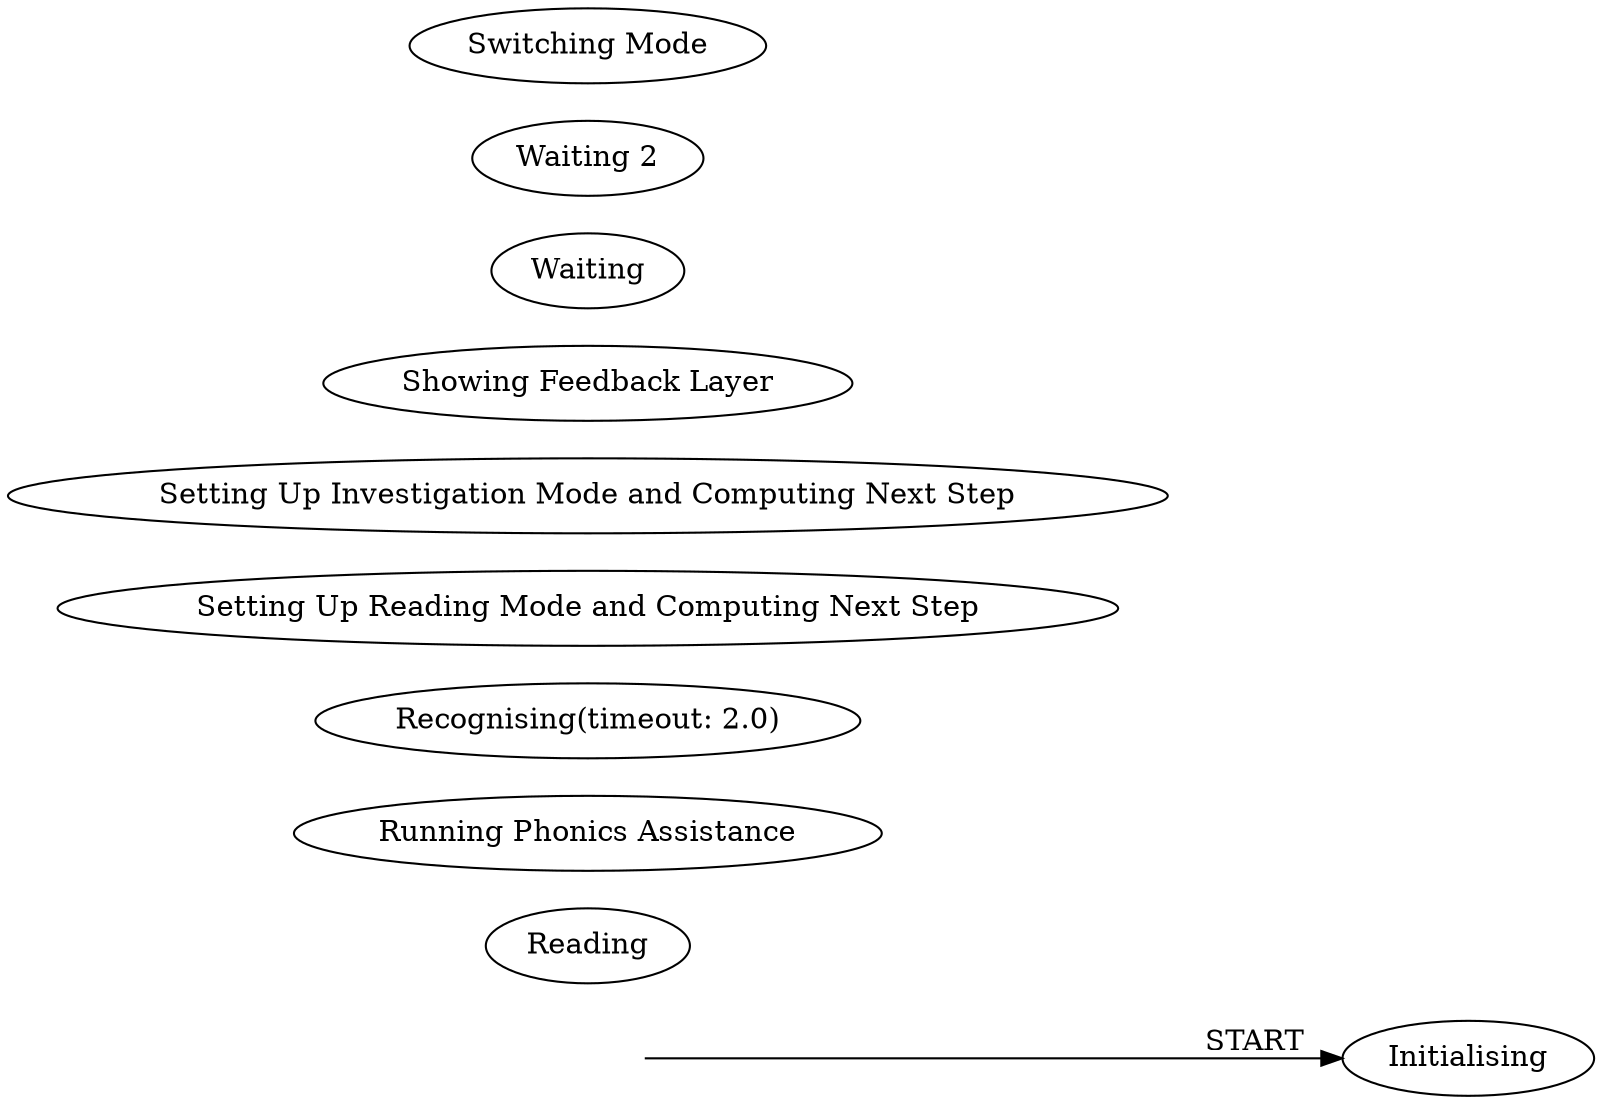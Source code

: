 digraph {
    graph [rankdir=LR]

    0 [label="", shape=plaintext]
    0 -> 1 [label="START"]

    1 [label="Initialising"]
    2 [label="Reading"]
    3 [label="Running Phonics Assistance"]
    4 [label="Recognising(timeout: 2.0)"]
    5 [label="Setting Up Reading Mode and Computing Next Step"]
    6 [label="Setting Up Investigation Mode and Computing Next Step"]
    7 [label="Showing Feedback Layer"]
    8 [label="Waiting"]
    9 [label="Waiting 2"]
    10 [label="Switching Mode"]

}